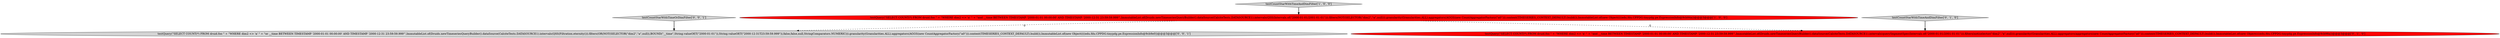 digraph {
4 [style = filled, label = "testQuery(\"SELECT COUNT(*) FROM druid.foo \" + \"WHERE dim2 <> 'a' \" + \"or __time BETWEEN TIMESTAMP '2000-01-01 00:00:00' AND TIMESTAMP '2000-12-31 23:59:59.999'\",ImmutableList.of(Druids.newTimeseriesQueryBuilder().dataSource(CalciteTests.DATASOURCE1).intervals(QSS(Filtration.eternity())).filters(OR(NOT(SELECTOR(\"dim2\",\"a\",null)),BOUND(\"__time\",String.valueOf(T(\"2000-01-01\")),String.valueOf(T(\"2000-12-31T23:59:59.999\")),false,false,null,StringComparators.NUMERIC))).granularity(Granularities.ALL).aggregators(AGGS(new CountAggregatorFactory(\"a0\"))).context(TIMESERIES_CONTEXT_DEFAULT).build()),ImmutableList.of(new Object((((edu.fdu.CPPDG.tinypdg.pe.ExpressionInfo@9cb9e0))@@@3@@@['0', '0', '1']", fillcolor = lightgray, shape = ellipse image = "AAA0AAABBB3BBB"];
5 [style = filled, label = "testCountStarWithTimeOrDimFilter['0', '0', '1']", fillcolor = lightgray, shape = diamond image = "AAA0AAABBB3BBB"];
2 [style = filled, label = "testQuery(\"SELECT COUNT(*) FROM druid.foo \" + \"WHERE dim2 <> 'a' \" + \"and __time BETWEEN TIMESTAMP '2000-01-01 00:00:00' AND TIMESTAMP '2000-12-31 23:59:59.999'\",ImmutableList.of(Druids.newTimeseriesQueryBuilder().dataSource(CalciteTests.DATASOURCE1).intervals(querySegmentSpec(Intervals.of(\"2000-01-01/2001-01-01\"))).filters(not(selector(\"dim2\",\"a\",null))).granularity(Granularities.ALL).aggregators(aggregators(new CountAggregatorFactory(\"a0\"))).context(TIMESERIES_CONTEXT_DEFAULT).build()),ImmutableList.of(new Object((((edu.fdu.CPPDG.tinypdg.pe.ExpressionInfo@9cb98a))@@@3@@@['0', '1', '0']", fillcolor = red, shape = ellipse image = "AAA1AAABBB2BBB"];
0 [style = filled, label = "testQuery(\"SELECT COUNT(*) FROM druid.foo \" + \"WHERE dim2 <> 'a' \" + \"and __time BETWEEN TIMESTAMP '2000-01-01 00:00:00' AND TIMESTAMP '2000-12-31 23:59:59.999'\",ImmutableList.of(Druids.newTimeseriesQueryBuilder().dataSource(CalciteTests.DATASOURCE1).intervals(QSS(Intervals.of(\"2000-01-01/2001-01-01\"))).filters(NOT(SELECTOR(\"dim2\",\"a\",null))).granularity(Granularities.ALL).aggregators(AGGS(new CountAggregatorFactory(\"a0\"))).context(TIMESERIES_CONTEXT_DEFAULT).build()),ImmutableList.of(new Object((((edu.fdu.CPPDG.tinypdg.pe.ExpressionInfo@9cb94a))@@@3@@@['1', '0', '0']", fillcolor = red, shape = ellipse image = "AAA1AAABBB1BBB"];
3 [style = filled, label = "testCountStarWithTimeAndDimFilter['0', '1', '0']", fillcolor = lightgray, shape = diamond image = "AAA0AAABBB2BBB"];
1 [style = filled, label = "testCountStarWithTimeAndDimFilter['1', '0', '0']", fillcolor = lightgray, shape = diamond image = "AAA0AAABBB1BBB"];
0->2 [style = dashed, label="0"];
0->4 [style = dashed, label="0"];
1->0 [style = bold, label=""];
3->2 [style = bold, label=""];
5->4 [style = bold, label=""];
}
